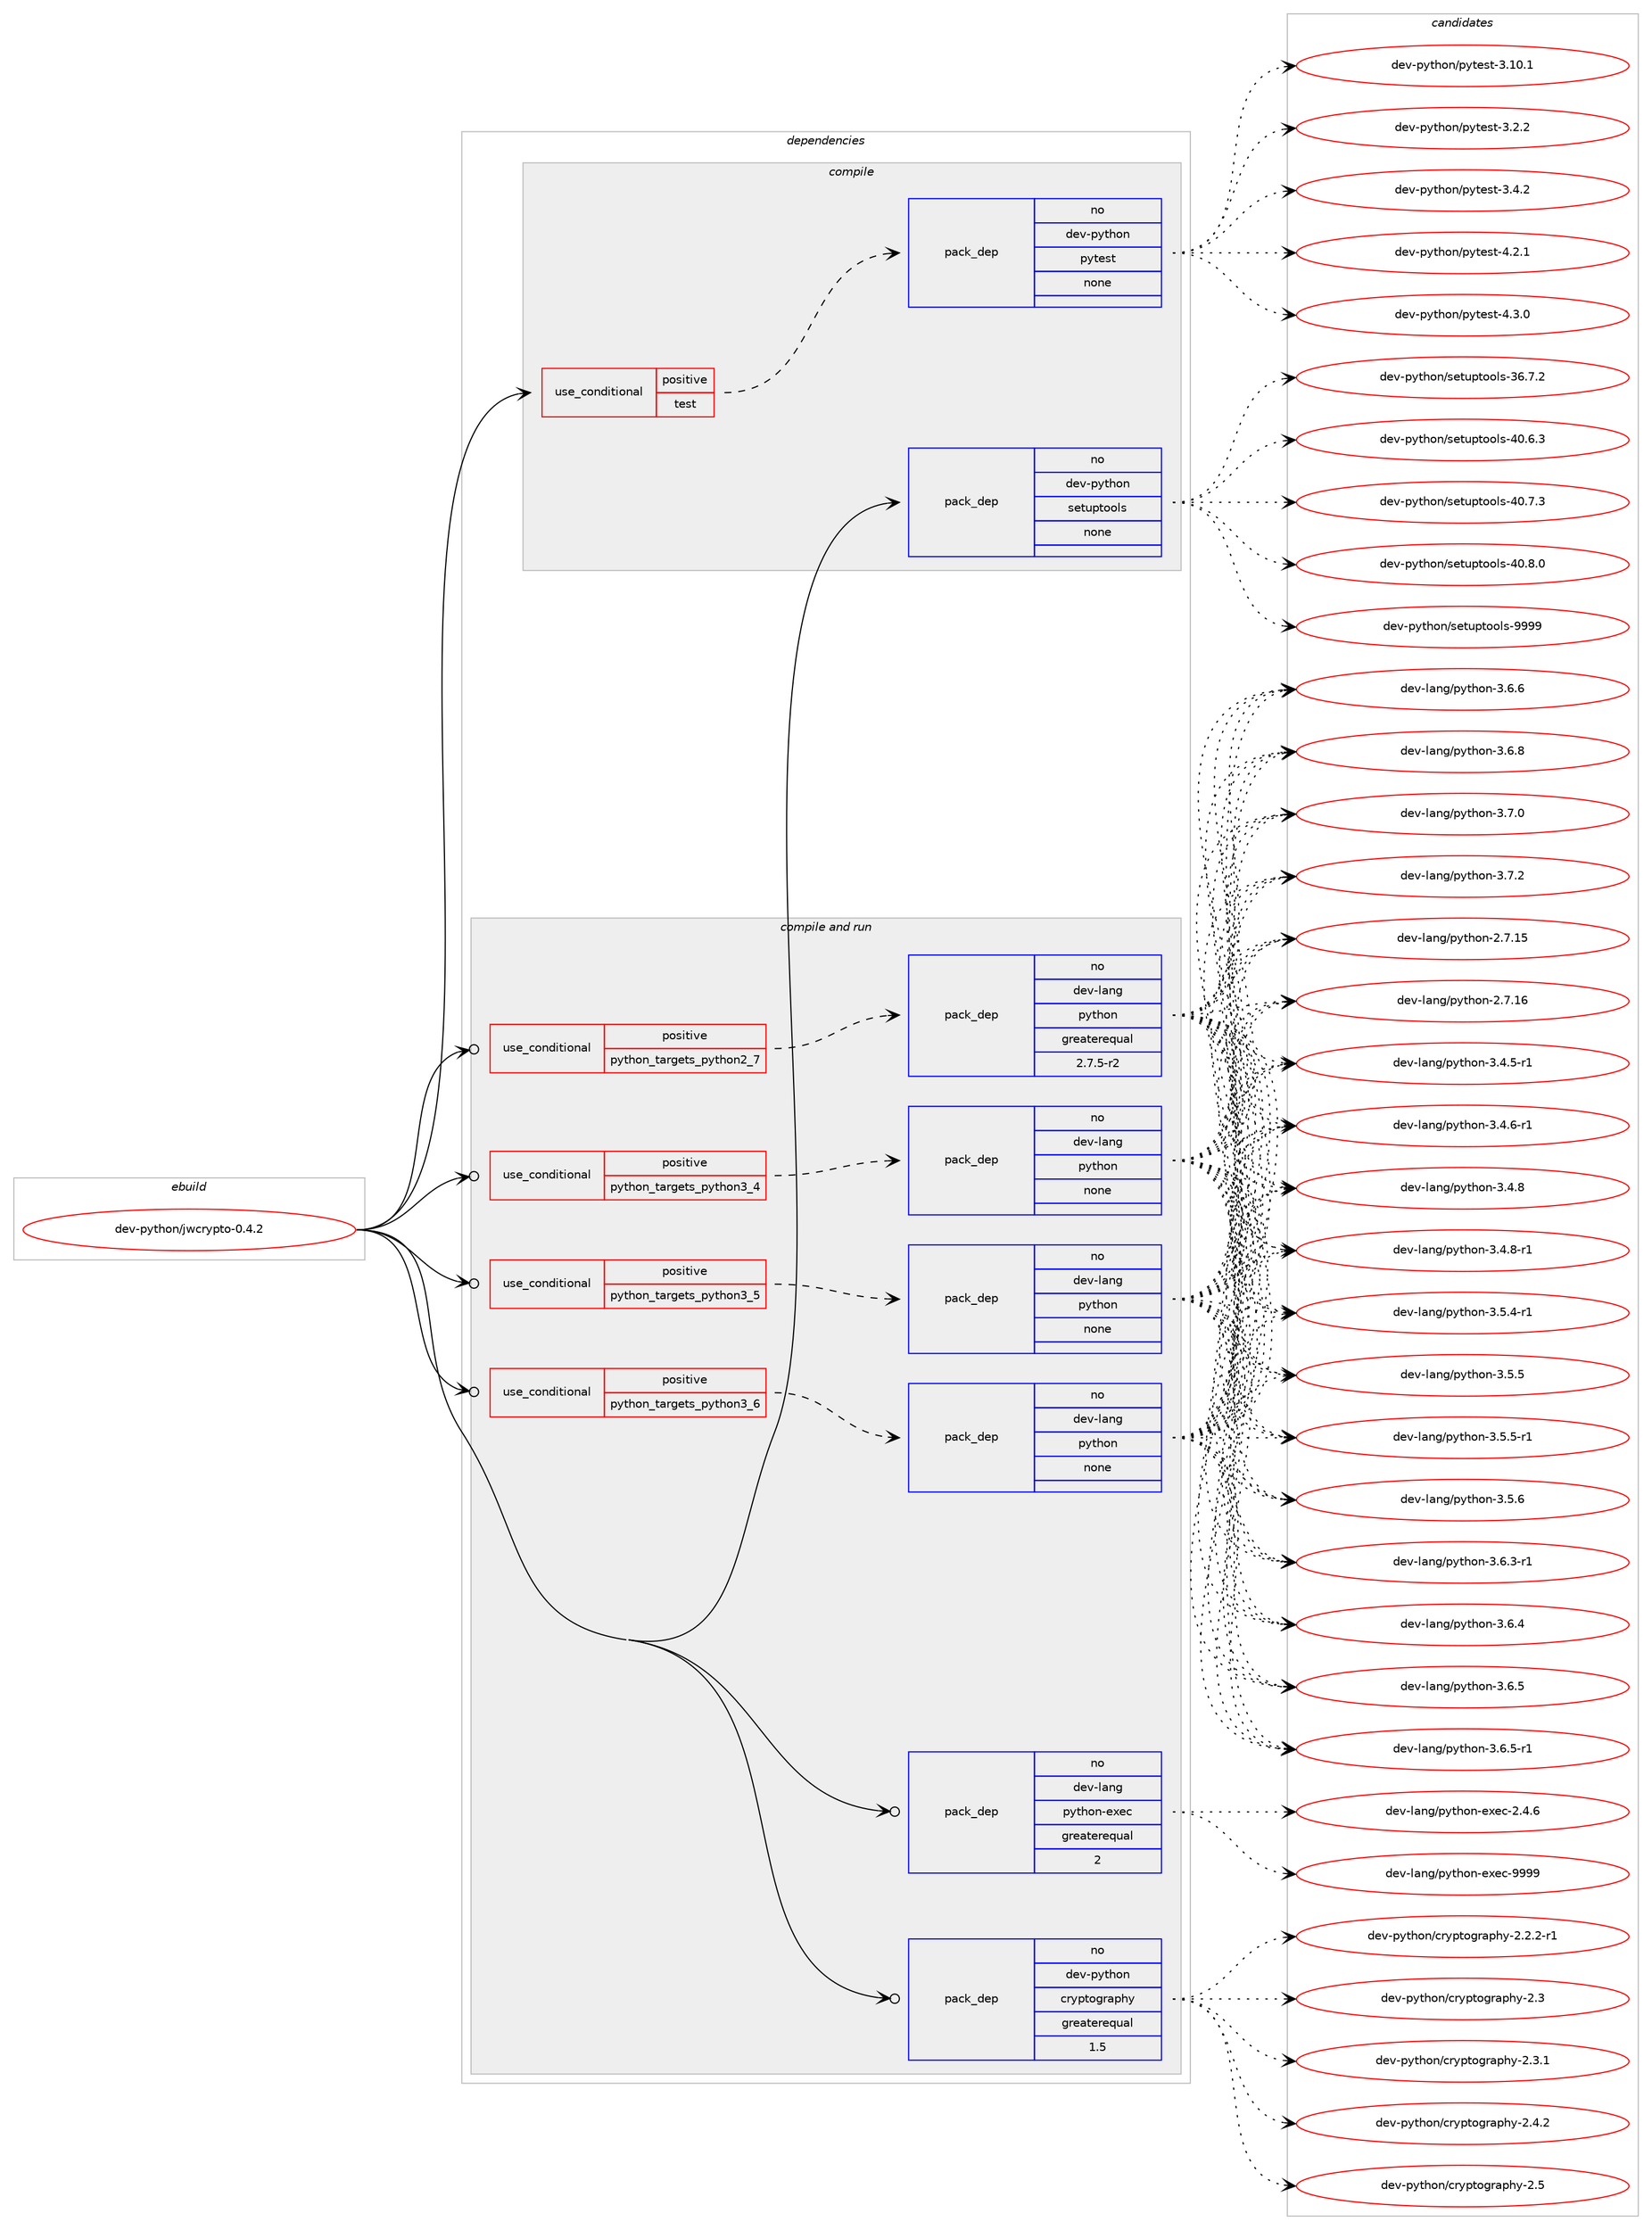digraph prolog {

# *************
# Graph options
# *************

newrank=true;
concentrate=true;
compound=true;
graph [rankdir=LR,fontname=Helvetica,fontsize=10,ranksep=1.5];#, ranksep=2.5, nodesep=0.2];
edge  [arrowhead=vee];
node  [fontname=Helvetica,fontsize=10];

# **********
# The ebuild
# **********

subgraph cluster_leftcol {
color=gray;
rank=same;
label=<<i>ebuild</i>>;
id [label="dev-python/jwcrypto-0.4.2", color=red, width=4, href="../dev-python/jwcrypto-0.4.2.svg"];
}

# ****************
# The dependencies
# ****************

subgraph cluster_midcol {
color=gray;
label=<<i>dependencies</i>>;
subgraph cluster_compile {
fillcolor="#eeeeee";
style=filled;
label=<<i>compile</i>>;
subgraph cond376582 {
dependency1416157 [label=<<TABLE BORDER="0" CELLBORDER="1" CELLSPACING="0" CELLPADDING="4"><TR><TD ROWSPAN="3" CELLPADDING="10">use_conditional</TD></TR><TR><TD>positive</TD></TR><TR><TD>test</TD></TR></TABLE>>, shape=none, color=red];
subgraph pack1016303 {
dependency1416158 [label=<<TABLE BORDER="0" CELLBORDER="1" CELLSPACING="0" CELLPADDING="4" WIDTH="220"><TR><TD ROWSPAN="6" CELLPADDING="30">pack_dep</TD></TR><TR><TD WIDTH="110">no</TD></TR><TR><TD>dev-python</TD></TR><TR><TD>pytest</TD></TR><TR><TD>none</TD></TR><TR><TD></TD></TR></TABLE>>, shape=none, color=blue];
}
dependency1416157:e -> dependency1416158:w [weight=20,style="dashed",arrowhead="vee"];
}
id:e -> dependency1416157:w [weight=20,style="solid",arrowhead="vee"];
subgraph pack1016304 {
dependency1416159 [label=<<TABLE BORDER="0" CELLBORDER="1" CELLSPACING="0" CELLPADDING="4" WIDTH="220"><TR><TD ROWSPAN="6" CELLPADDING="30">pack_dep</TD></TR><TR><TD WIDTH="110">no</TD></TR><TR><TD>dev-python</TD></TR><TR><TD>setuptools</TD></TR><TR><TD>none</TD></TR><TR><TD></TD></TR></TABLE>>, shape=none, color=blue];
}
id:e -> dependency1416159:w [weight=20,style="solid",arrowhead="vee"];
}
subgraph cluster_compileandrun {
fillcolor="#eeeeee";
style=filled;
label=<<i>compile and run</i>>;
subgraph cond376583 {
dependency1416160 [label=<<TABLE BORDER="0" CELLBORDER="1" CELLSPACING="0" CELLPADDING="4"><TR><TD ROWSPAN="3" CELLPADDING="10">use_conditional</TD></TR><TR><TD>positive</TD></TR><TR><TD>python_targets_python2_7</TD></TR></TABLE>>, shape=none, color=red];
subgraph pack1016305 {
dependency1416161 [label=<<TABLE BORDER="0" CELLBORDER="1" CELLSPACING="0" CELLPADDING="4" WIDTH="220"><TR><TD ROWSPAN="6" CELLPADDING="30">pack_dep</TD></TR><TR><TD WIDTH="110">no</TD></TR><TR><TD>dev-lang</TD></TR><TR><TD>python</TD></TR><TR><TD>greaterequal</TD></TR><TR><TD>2.7.5-r2</TD></TR></TABLE>>, shape=none, color=blue];
}
dependency1416160:e -> dependency1416161:w [weight=20,style="dashed",arrowhead="vee"];
}
id:e -> dependency1416160:w [weight=20,style="solid",arrowhead="odotvee"];
subgraph cond376584 {
dependency1416162 [label=<<TABLE BORDER="0" CELLBORDER="1" CELLSPACING="0" CELLPADDING="4"><TR><TD ROWSPAN="3" CELLPADDING="10">use_conditional</TD></TR><TR><TD>positive</TD></TR><TR><TD>python_targets_python3_4</TD></TR></TABLE>>, shape=none, color=red];
subgraph pack1016306 {
dependency1416163 [label=<<TABLE BORDER="0" CELLBORDER="1" CELLSPACING="0" CELLPADDING="4" WIDTH="220"><TR><TD ROWSPAN="6" CELLPADDING="30">pack_dep</TD></TR><TR><TD WIDTH="110">no</TD></TR><TR><TD>dev-lang</TD></TR><TR><TD>python</TD></TR><TR><TD>none</TD></TR><TR><TD></TD></TR></TABLE>>, shape=none, color=blue];
}
dependency1416162:e -> dependency1416163:w [weight=20,style="dashed",arrowhead="vee"];
}
id:e -> dependency1416162:w [weight=20,style="solid",arrowhead="odotvee"];
subgraph cond376585 {
dependency1416164 [label=<<TABLE BORDER="0" CELLBORDER="1" CELLSPACING="0" CELLPADDING="4"><TR><TD ROWSPAN="3" CELLPADDING="10">use_conditional</TD></TR><TR><TD>positive</TD></TR><TR><TD>python_targets_python3_5</TD></TR></TABLE>>, shape=none, color=red];
subgraph pack1016307 {
dependency1416165 [label=<<TABLE BORDER="0" CELLBORDER="1" CELLSPACING="0" CELLPADDING="4" WIDTH="220"><TR><TD ROWSPAN="6" CELLPADDING="30">pack_dep</TD></TR><TR><TD WIDTH="110">no</TD></TR><TR><TD>dev-lang</TD></TR><TR><TD>python</TD></TR><TR><TD>none</TD></TR><TR><TD></TD></TR></TABLE>>, shape=none, color=blue];
}
dependency1416164:e -> dependency1416165:w [weight=20,style="dashed",arrowhead="vee"];
}
id:e -> dependency1416164:w [weight=20,style="solid",arrowhead="odotvee"];
subgraph cond376586 {
dependency1416166 [label=<<TABLE BORDER="0" CELLBORDER="1" CELLSPACING="0" CELLPADDING="4"><TR><TD ROWSPAN="3" CELLPADDING="10">use_conditional</TD></TR><TR><TD>positive</TD></TR><TR><TD>python_targets_python3_6</TD></TR></TABLE>>, shape=none, color=red];
subgraph pack1016308 {
dependency1416167 [label=<<TABLE BORDER="0" CELLBORDER="1" CELLSPACING="0" CELLPADDING="4" WIDTH="220"><TR><TD ROWSPAN="6" CELLPADDING="30">pack_dep</TD></TR><TR><TD WIDTH="110">no</TD></TR><TR><TD>dev-lang</TD></TR><TR><TD>python</TD></TR><TR><TD>none</TD></TR><TR><TD></TD></TR></TABLE>>, shape=none, color=blue];
}
dependency1416166:e -> dependency1416167:w [weight=20,style="dashed",arrowhead="vee"];
}
id:e -> dependency1416166:w [weight=20,style="solid",arrowhead="odotvee"];
subgraph pack1016309 {
dependency1416168 [label=<<TABLE BORDER="0" CELLBORDER="1" CELLSPACING="0" CELLPADDING="4" WIDTH="220"><TR><TD ROWSPAN="6" CELLPADDING="30">pack_dep</TD></TR><TR><TD WIDTH="110">no</TD></TR><TR><TD>dev-lang</TD></TR><TR><TD>python-exec</TD></TR><TR><TD>greaterequal</TD></TR><TR><TD>2</TD></TR></TABLE>>, shape=none, color=blue];
}
id:e -> dependency1416168:w [weight=20,style="solid",arrowhead="odotvee"];
subgraph pack1016310 {
dependency1416169 [label=<<TABLE BORDER="0" CELLBORDER="1" CELLSPACING="0" CELLPADDING="4" WIDTH="220"><TR><TD ROWSPAN="6" CELLPADDING="30">pack_dep</TD></TR><TR><TD WIDTH="110">no</TD></TR><TR><TD>dev-python</TD></TR><TR><TD>cryptography</TD></TR><TR><TD>greaterequal</TD></TR><TR><TD>1.5</TD></TR></TABLE>>, shape=none, color=blue];
}
id:e -> dependency1416169:w [weight=20,style="solid",arrowhead="odotvee"];
}
subgraph cluster_run {
fillcolor="#eeeeee";
style=filled;
label=<<i>run</i>>;
}
}

# **************
# The candidates
# **************

subgraph cluster_choices {
rank=same;
color=gray;
label=<<i>candidates</i>>;

subgraph choice1016303 {
color=black;
nodesep=1;
choice100101118451121211161041111104711212111610111511645514649484649 [label="dev-python/pytest-3.10.1", color=red, width=4,href="../dev-python/pytest-3.10.1.svg"];
choice1001011184511212111610411111047112121116101115116455146504650 [label="dev-python/pytest-3.2.2", color=red, width=4,href="../dev-python/pytest-3.2.2.svg"];
choice1001011184511212111610411111047112121116101115116455146524650 [label="dev-python/pytest-3.4.2", color=red, width=4,href="../dev-python/pytest-3.4.2.svg"];
choice1001011184511212111610411111047112121116101115116455246504649 [label="dev-python/pytest-4.2.1", color=red, width=4,href="../dev-python/pytest-4.2.1.svg"];
choice1001011184511212111610411111047112121116101115116455246514648 [label="dev-python/pytest-4.3.0", color=red, width=4,href="../dev-python/pytest-4.3.0.svg"];
dependency1416158:e -> choice100101118451121211161041111104711212111610111511645514649484649:w [style=dotted,weight="100"];
dependency1416158:e -> choice1001011184511212111610411111047112121116101115116455146504650:w [style=dotted,weight="100"];
dependency1416158:e -> choice1001011184511212111610411111047112121116101115116455146524650:w [style=dotted,weight="100"];
dependency1416158:e -> choice1001011184511212111610411111047112121116101115116455246504649:w [style=dotted,weight="100"];
dependency1416158:e -> choice1001011184511212111610411111047112121116101115116455246514648:w [style=dotted,weight="100"];
}
subgraph choice1016304 {
color=black;
nodesep=1;
choice100101118451121211161041111104711510111611711211611111110811545515446554650 [label="dev-python/setuptools-36.7.2", color=red, width=4,href="../dev-python/setuptools-36.7.2.svg"];
choice100101118451121211161041111104711510111611711211611111110811545524846544651 [label="dev-python/setuptools-40.6.3", color=red, width=4,href="../dev-python/setuptools-40.6.3.svg"];
choice100101118451121211161041111104711510111611711211611111110811545524846554651 [label="dev-python/setuptools-40.7.3", color=red, width=4,href="../dev-python/setuptools-40.7.3.svg"];
choice100101118451121211161041111104711510111611711211611111110811545524846564648 [label="dev-python/setuptools-40.8.0", color=red, width=4,href="../dev-python/setuptools-40.8.0.svg"];
choice10010111845112121116104111110471151011161171121161111111081154557575757 [label="dev-python/setuptools-9999", color=red, width=4,href="../dev-python/setuptools-9999.svg"];
dependency1416159:e -> choice100101118451121211161041111104711510111611711211611111110811545515446554650:w [style=dotted,weight="100"];
dependency1416159:e -> choice100101118451121211161041111104711510111611711211611111110811545524846544651:w [style=dotted,weight="100"];
dependency1416159:e -> choice100101118451121211161041111104711510111611711211611111110811545524846554651:w [style=dotted,weight="100"];
dependency1416159:e -> choice100101118451121211161041111104711510111611711211611111110811545524846564648:w [style=dotted,weight="100"];
dependency1416159:e -> choice10010111845112121116104111110471151011161171121161111111081154557575757:w [style=dotted,weight="100"];
}
subgraph choice1016305 {
color=black;
nodesep=1;
choice10010111845108971101034711212111610411111045504655464953 [label="dev-lang/python-2.7.15", color=red, width=4,href="../dev-lang/python-2.7.15.svg"];
choice10010111845108971101034711212111610411111045504655464954 [label="dev-lang/python-2.7.16", color=red, width=4,href="../dev-lang/python-2.7.16.svg"];
choice1001011184510897110103471121211161041111104551465246534511449 [label="dev-lang/python-3.4.5-r1", color=red, width=4,href="../dev-lang/python-3.4.5-r1.svg"];
choice1001011184510897110103471121211161041111104551465246544511449 [label="dev-lang/python-3.4.6-r1", color=red, width=4,href="../dev-lang/python-3.4.6-r1.svg"];
choice100101118451089711010347112121116104111110455146524656 [label="dev-lang/python-3.4.8", color=red, width=4,href="../dev-lang/python-3.4.8.svg"];
choice1001011184510897110103471121211161041111104551465246564511449 [label="dev-lang/python-3.4.8-r1", color=red, width=4,href="../dev-lang/python-3.4.8-r1.svg"];
choice1001011184510897110103471121211161041111104551465346524511449 [label="dev-lang/python-3.5.4-r1", color=red, width=4,href="../dev-lang/python-3.5.4-r1.svg"];
choice100101118451089711010347112121116104111110455146534653 [label="dev-lang/python-3.5.5", color=red, width=4,href="../dev-lang/python-3.5.5.svg"];
choice1001011184510897110103471121211161041111104551465346534511449 [label="dev-lang/python-3.5.5-r1", color=red, width=4,href="../dev-lang/python-3.5.5-r1.svg"];
choice100101118451089711010347112121116104111110455146534654 [label="dev-lang/python-3.5.6", color=red, width=4,href="../dev-lang/python-3.5.6.svg"];
choice1001011184510897110103471121211161041111104551465446514511449 [label="dev-lang/python-3.6.3-r1", color=red, width=4,href="../dev-lang/python-3.6.3-r1.svg"];
choice100101118451089711010347112121116104111110455146544652 [label="dev-lang/python-3.6.4", color=red, width=4,href="../dev-lang/python-3.6.4.svg"];
choice100101118451089711010347112121116104111110455146544653 [label="dev-lang/python-3.6.5", color=red, width=4,href="../dev-lang/python-3.6.5.svg"];
choice1001011184510897110103471121211161041111104551465446534511449 [label="dev-lang/python-3.6.5-r1", color=red, width=4,href="../dev-lang/python-3.6.5-r1.svg"];
choice100101118451089711010347112121116104111110455146544654 [label="dev-lang/python-3.6.6", color=red, width=4,href="../dev-lang/python-3.6.6.svg"];
choice100101118451089711010347112121116104111110455146544656 [label="dev-lang/python-3.6.8", color=red, width=4,href="../dev-lang/python-3.6.8.svg"];
choice100101118451089711010347112121116104111110455146554648 [label="dev-lang/python-3.7.0", color=red, width=4,href="../dev-lang/python-3.7.0.svg"];
choice100101118451089711010347112121116104111110455146554650 [label="dev-lang/python-3.7.2", color=red, width=4,href="../dev-lang/python-3.7.2.svg"];
dependency1416161:e -> choice10010111845108971101034711212111610411111045504655464953:w [style=dotted,weight="100"];
dependency1416161:e -> choice10010111845108971101034711212111610411111045504655464954:w [style=dotted,weight="100"];
dependency1416161:e -> choice1001011184510897110103471121211161041111104551465246534511449:w [style=dotted,weight="100"];
dependency1416161:e -> choice1001011184510897110103471121211161041111104551465246544511449:w [style=dotted,weight="100"];
dependency1416161:e -> choice100101118451089711010347112121116104111110455146524656:w [style=dotted,weight="100"];
dependency1416161:e -> choice1001011184510897110103471121211161041111104551465246564511449:w [style=dotted,weight="100"];
dependency1416161:e -> choice1001011184510897110103471121211161041111104551465346524511449:w [style=dotted,weight="100"];
dependency1416161:e -> choice100101118451089711010347112121116104111110455146534653:w [style=dotted,weight="100"];
dependency1416161:e -> choice1001011184510897110103471121211161041111104551465346534511449:w [style=dotted,weight="100"];
dependency1416161:e -> choice100101118451089711010347112121116104111110455146534654:w [style=dotted,weight="100"];
dependency1416161:e -> choice1001011184510897110103471121211161041111104551465446514511449:w [style=dotted,weight="100"];
dependency1416161:e -> choice100101118451089711010347112121116104111110455146544652:w [style=dotted,weight="100"];
dependency1416161:e -> choice100101118451089711010347112121116104111110455146544653:w [style=dotted,weight="100"];
dependency1416161:e -> choice1001011184510897110103471121211161041111104551465446534511449:w [style=dotted,weight="100"];
dependency1416161:e -> choice100101118451089711010347112121116104111110455146544654:w [style=dotted,weight="100"];
dependency1416161:e -> choice100101118451089711010347112121116104111110455146544656:w [style=dotted,weight="100"];
dependency1416161:e -> choice100101118451089711010347112121116104111110455146554648:w [style=dotted,weight="100"];
dependency1416161:e -> choice100101118451089711010347112121116104111110455146554650:w [style=dotted,weight="100"];
}
subgraph choice1016306 {
color=black;
nodesep=1;
choice10010111845108971101034711212111610411111045504655464953 [label="dev-lang/python-2.7.15", color=red, width=4,href="../dev-lang/python-2.7.15.svg"];
choice10010111845108971101034711212111610411111045504655464954 [label="dev-lang/python-2.7.16", color=red, width=4,href="../dev-lang/python-2.7.16.svg"];
choice1001011184510897110103471121211161041111104551465246534511449 [label="dev-lang/python-3.4.5-r1", color=red, width=4,href="../dev-lang/python-3.4.5-r1.svg"];
choice1001011184510897110103471121211161041111104551465246544511449 [label="dev-lang/python-3.4.6-r1", color=red, width=4,href="../dev-lang/python-3.4.6-r1.svg"];
choice100101118451089711010347112121116104111110455146524656 [label="dev-lang/python-3.4.8", color=red, width=4,href="../dev-lang/python-3.4.8.svg"];
choice1001011184510897110103471121211161041111104551465246564511449 [label="dev-lang/python-3.4.8-r1", color=red, width=4,href="../dev-lang/python-3.4.8-r1.svg"];
choice1001011184510897110103471121211161041111104551465346524511449 [label="dev-lang/python-3.5.4-r1", color=red, width=4,href="../dev-lang/python-3.5.4-r1.svg"];
choice100101118451089711010347112121116104111110455146534653 [label="dev-lang/python-3.5.5", color=red, width=4,href="../dev-lang/python-3.5.5.svg"];
choice1001011184510897110103471121211161041111104551465346534511449 [label="dev-lang/python-3.5.5-r1", color=red, width=4,href="../dev-lang/python-3.5.5-r1.svg"];
choice100101118451089711010347112121116104111110455146534654 [label="dev-lang/python-3.5.6", color=red, width=4,href="../dev-lang/python-3.5.6.svg"];
choice1001011184510897110103471121211161041111104551465446514511449 [label="dev-lang/python-3.6.3-r1", color=red, width=4,href="../dev-lang/python-3.6.3-r1.svg"];
choice100101118451089711010347112121116104111110455146544652 [label="dev-lang/python-3.6.4", color=red, width=4,href="../dev-lang/python-3.6.4.svg"];
choice100101118451089711010347112121116104111110455146544653 [label="dev-lang/python-3.6.5", color=red, width=4,href="../dev-lang/python-3.6.5.svg"];
choice1001011184510897110103471121211161041111104551465446534511449 [label="dev-lang/python-3.6.5-r1", color=red, width=4,href="../dev-lang/python-3.6.5-r1.svg"];
choice100101118451089711010347112121116104111110455146544654 [label="dev-lang/python-3.6.6", color=red, width=4,href="../dev-lang/python-3.6.6.svg"];
choice100101118451089711010347112121116104111110455146544656 [label="dev-lang/python-3.6.8", color=red, width=4,href="../dev-lang/python-3.6.8.svg"];
choice100101118451089711010347112121116104111110455146554648 [label="dev-lang/python-3.7.0", color=red, width=4,href="../dev-lang/python-3.7.0.svg"];
choice100101118451089711010347112121116104111110455146554650 [label="dev-lang/python-3.7.2", color=red, width=4,href="../dev-lang/python-3.7.2.svg"];
dependency1416163:e -> choice10010111845108971101034711212111610411111045504655464953:w [style=dotted,weight="100"];
dependency1416163:e -> choice10010111845108971101034711212111610411111045504655464954:w [style=dotted,weight="100"];
dependency1416163:e -> choice1001011184510897110103471121211161041111104551465246534511449:w [style=dotted,weight="100"];
dependency1416163:e -> choice1001011184510897110103471121211161041111104551465246544511449:w [style=dotted,weight="100"];
dependency1416163:e -> choice100101118451089711010347112121116104111110455146524656:w [style=dotted,weight="100"];
dependency1416163:e -> choice1001011184510897110103471121211161041111104551465246564511449:w [style=dotted,weight="100"];
dependency1416163:e -> choice1001011184510897110103471121211161041111104551465346524511449:w [style=dotted,weight="100"];
dependency1416163:e -> choice100101118451089711010347112121116104111110455146534653:w [style=dotted,weight="100"];
dependency1416163:e -> choice1001011184510897110103471121211161041111104551465346534511449:w [style=dotted,weight="100"];
dependency1416163:e -> choice100101118451089711010347112121116104111110455146534654:w [style=dotted,weight="100"];
dependency1416163:e -> choice1001011184510897110103471121211161041111104551465446514511449:w [style=dotted,weight="100"];
dependency1416163:e -> choice100101118451089711010347112121116104111110455146544652:w [style=dotted,weight="100"];
dependency1416163:e -> choice100101118451089711010347112121116104111110455146544653:w [style=dotted,weight="100"];
dependency1416163:e -> choice1001011184510897110103471121211161041111104551465446534511449:w [style=dotted,weight="100"];
dependency1416163:e -> choice100101118451089711010347112121116104111110455146544654:w [style=dotted,weight="100"];
dependency1416163:e -> choice100101118451089711010347112121116104111110455146544656:w [style=dotted,weight="100"];
dependency1416163:e -> choice100101118451089711010347112121116104111110455146554648:w [style=dotted,weight="100"];
dependency1416163:e -> choice100101118451089711010347112121116104111110455146554650:w [style=dotted,weight="100"];
}
subgraph choice1016307 {
color=black;
nodesep=1;
choice10010111845108971101034711212111610411111045504655464953 [label="dev-lang/python-2.7.15", color=red, width=4,href="../dev-lang/python-2.7.15.svg"];
choice10010111845108971101034711212111610411111045504655464954 [label="dev-lang/python-2.7.16", color=red, width=4,href="../dev-lang/python-2.7.16.svg"];
choice1001011184510897110103471121211161041111104551465246534511449 [label="dev-lang/python-3.4.5-r1", color=red, width=4,href="../dev-lang/python-3.4.5-r1.svg"];
choice1001011184510897110103471121211161041111104551465246544511449 [label="dev-lang/python-3.4.6-r1", color=red, width=4,href="../dev-lang/python-3.4.6-r1.svg"];
choice100101118451089711010347112121116104111110455146524656 [label="dev-lang/python-3.4.8", color=red, width=4,href="../dev-lang/python-3.4.8.svg"];
choice1001011184510897110103471121211161041111104551465246564511449 [label="dev-lang/python-3.4.8-r1", color=red, width=4,href="../dev-lang/python-3.4.8-r1.svg"];
choice1001011184510897110103471121211161041111104551465346524511449 [label="dev-lang/python-3.5.4-r1", color=red, width=4,href="../dev-lang/python-3.5.4-r1.svg"];
choice100101118451089711010347112121116104111110455146534653 [label="dev-lang/python-3.5.5", color=red, width=4,href="../dev-lang/python-3.5.5.svg"];
choice1001011184510897110103471121211161041111104551465346534511449 [label="dev-lang/python-3.5.5-r1", color=red, width=4,href="../dev-lang/python-3.5.5-r1.svg"];
choice100101118451089711010347112121116104111110455146534654 [label="dev-lang/python-3.5.6", color=red, width=4,href="../dev-lang/python-3.5.6.svg"];
choice1001011184510897110103471121211161041111104551465446514511449 [label="dev-lang/python-3.6.3-r1", color=red, width=4,href="../dev-lang/python-3.6.3-r1.svg"];
choice100101118451089711010347112121116104111110455146544652 [label="dev-lang/python-3.6.4", color=red, width=4,href="../dev-lang/python-3.6.4.svg"];
choice100101118451089711010347112121116104111110455146544653 [label="dev-lang/python-3.6.5", color=red, width=4,href="../dev-lang/python-3.6.5.svg"];
choice1001011184510897110103471121211161041111104551465446534511449 [label="dev-lang/python-3.6.5-r1", color=red, width=4,href="../dev-lang/python-3.6.5-r1.svg"];
choice100101118451089711010347112121116104111110455146544654 [label="dev-lang/python-3.6.6", color=red, width=4,href="../dev-lang/python-3.6.6.svg"];
choice100101118451089711010347112121116104111110455146544656 [label="dev-lang/python-3.6.8", color=red, width=4,href="../dev-lang/python-3.6.8.svg"];
choice100101118451089711010347112121116104111110455146554648 [label="dev-lang/python-3.7.0", color=red, width=4,href="../dev-lang/python-3.7.0.svg"];
choice100101118451089711010347112121116104111110455146554650 [label="dev-lang/python-3.7.2", color=red, width=4,href="../dev-lang/python-3.7.2.svg"];
dependency1416165:e -> choice10010111845108971101034711212111610411111045504655464953:w [style=dotted,weight="100"];
dependency1416165:e -> choice10010111845108971101034711212111610411111045504655464954:w [style=dotted,weight="100"];
dependency1416165:e -> choice1001011184510897110103471121211161041111104551465246534511449:w [style=dotted,weight="100"];
dependency1416165:e -> choice1001011184510897110103471121211161041111104551465246544511449:w [style=dotted,weight="100"];
dependency1416165:e -> choice100101118451089711010347112121116104111110455146524656:w [style=dotted,weight="100"];
dependency1416165:e -> choice1001011184510897110103471121211161041111104551465246564511449:w [style=dotted,weight="100"];
dependency1416165:e -> choice1001011184510897110103471121211161041111104551465346524511449:w [style=dotted,weight="100"];
dependency1416165:e -> choice100101118451089711010347112121116104111110455146534653:w [style=dotted,weight="100"];
dependency1416165:e -> choice1001011184510897110103471121211161041111104551465346534511449:w [style=dotted,weight="100"];
dependency1416165:e -> choice100101118451089711010347112121116104111110455146534654:w [style=dotted,weight="100"];
dependency1416165:e -> choice1001011184510897110103471121211161041111104551465446514511449:w [style=dotted,weight="100"];
dependency1416165:e -> choice100101118451089711010347112121116104111110455146544652:w [style=dotted,weight="100"];
dependency1416165:e -> choice100101118451089711010347112121116104111110455146544653:w [style=dotted,weight="100"];
dependency1416165:e -> choice1001011184510897110103471121211161041111104551465446534511449:w [style=dotted,weight="100"];
dependency1416165:e -> choice100101118451089711010347112121116104111110455146544654:w [style=dotted,weight="100"];
dependency1416165:e -> choice100101118451089711010347112121116104111110455146544656:w [style=dotted,weight="100"];
dependency1416165:e -> choice100101118451089711010347112121116104111110455146554648:w [style=dotted,weight="100"];
dependency1416165:e -> choice100101118451089711010347112121116104111110455146554650:w [style=dotted,weight="100"];
}
subgraph choice1016308 {
color=black;
nodesep=1;
choice10010111845108971101034711212111610411111045504655464953 [label="dev-lang/python-2.7.15", color=red, width=4,href="../dev-lang/python-2.7.15.svg"];
choice10010111845108971101034711212111610411111045504655464954 [label="dev-lang/python-2.7.16", color=red, width=4,href="../dev-lang/python-2.7.16.svg"];
choice1001011184510897110103471121211161041111104551465246534511449 [label="dev-lang/python-3.4.5-r1", color=red, width=4,href="../dev-lang/python-3.4.5-r1.svg"];
choice1001011184510897110103471121211161041111104551465246544511449 [label="dev-lang/python-3.4.6-r1", color=red, width=4,href="../dev-lang/python-3.4.6-r1.svg"];
choice100101118451089711010347112121116104111110455146524656 [label="dev-lang/python-3.4.8", color=red, width=4,href="../dev-lang/python-3.4.8.svg"];
choice1001011184510897110103471121211161041111104551465246564511449 [label="dev-lang/python-3.4.8-r1", color=red, width=4,href="../dev-lang/python-3.4.8-r1.svg"];
choice1001011184510897110103471121211161041111104551465346524511449 [label="dev-lang/python-3.5.4-r1", color=red, width=4,href="../dev-lang/python-3.5.4-r1.svg"];
choice100101118451089711010347112121116104111110455146534653 [label="dev-lang/python-3.5.5", color=red, width=4,href="../dev-lang/python-3.5.5.svg"];
choice1001011184510897110103471121211161041111104551465346534511449 [label="dev-lang/python-3.5.5-r1", color=red, width=4,href="../dev-lang/python-3.5.5-r1.svg"];
choice100101118451089711010347112121116104111110455146534654 [label="dev-lang/python-3.5.6", color=red, width=4,href="../dev-lang/python-3.5.6.svg"];
choice1001011184510897110103471121211161041111104551465446514511449 [label="dev-lang/python-3.6.3-r1", color=red, width=4,href="../dev-lang/python-3.6.3-r1.svg"];
choice100101118451089711010347112121116104111110455146544652 [label="dev-lang/python-3.6.4", color=red, width=4,href="../dev-lang/python-3.6.4.svg"];
choice100101118451089711010347112121116104111110455146544653 [label="dev-lang/python-3.6.5", color=red, width=4,href="../dev-lang/python-3.6.5.svg"];
choice1001011184510897110103471121211161041111104551465446534511449 [label="dev-lang/python-3.6.5-r1", color=red, width=4,href="../dev-lang/python-3.6.5-r1.svg"];
choice100101118451089711010347112121116104111110455146544654 [label="dev-lang/python-3.6.6", color=red, width=4,href="../dev-lang/python-3.6.6.svg"];
choice100101118451089711010347112121116104111110455146544656 [label="dev-lang/python-3.6.8", color=red, width=4,href="../dev-lang/python-3.6.8.svg"];
choice100101118451089711010347112121116104111110455146554648 [label="dev-lang/python-3.7.0", color=red, width=4,href="../dev-lang/python-3.7.0.svg"];
choice100101118451089711010347112121116104111110455146554650 [label="dev-lang/python-3.7.2", color=red, width=4,href="../dev-lang/python-3.7.2.svg"];
dependency1416167:e -> choice10010111845108971101034711212111610411111045504655464953:w [style=dotted,weight="100"];
dependency1416167:e -> choice10010111845108971101034711212111610411111045504655464954:w [style=dotted,weight="100"];
dependency1416167:e -> choice1001011184510897110103471121211161041111104551465246534511449:w [style=dotted,weight="100"];
dependency1416167:e -> choice1001011184510897110103471121211161041111104551465246544511449:w [style=dotted,weight="100"];
dependency1416167:e -> choice100101118451089711010347112121116104111110455146524656:w [style=dotted,weight="100"];
dependency1416167:e -> choice1001011184510897110103471121211161041111104551465246564511449:w [style=dotted,weight="100"];
dependency1416167:e -> choice1001011184510897110103471121211161041111104551465346524511449:w [style=dotted,weight="100"];
dependency1416167:e -> choice100101118451089711010347112121116104111110455146534653:w [style=dotted,weight="100"];
dependency1416167:e -> choice1001011184510897110103471121211161041111104551465346534511449:w [style=dotted,weight="100"];
dependency1416167:e -> choice100101118451089711010347112121116104111110455146534654:w [style=dotted,weight="100"];
dependency1416167:e -> choice1001011184510897110103471121211161041111104551465446514511449:w [style=dotted,weight="100"];
dependency1416167:e -> choice100101118451089711010347112121116104111110455146544652:w [style=dotted,weight="100"];
dependency1416167:e -> choice100101118451089711010347112121116104111110455146544653:w [style=dotted,weight="100"];
dependency1416167:e -> choice1001011184510897110103471121211161041111104551465446534511449:w [style=dotted,weight="100"];
dependency1416167:e -> choice100101118451089711010347112121116104111110455146544654:w [style=dotted,weight="100"];
dependency1416167:e -> choice100101118451089711010347112121116104111110455146544656:w [style=dotted,weight="100"];
dependency1416167:e -> choice100101118451089711010347112121116104111110455146554648:w [style=dotted,weight="100"];
dependency1416167:e -> choice100101118451089711010347112121116104111110455146554650:w [style=dotted,weight="100"];
}
subgraph choice1016309 {
color=black;
nodesep=1;
choice1001011184510897110103471121211161041111104510112010199455046524654 [label="dev-lang/python-exec-2.4.6", color=red, width=4,href="../dev-lang/python-exec-2.4.6.svg"];
choice10010111845108971101034711212111610411111045101120101994557575757 [label="dev-lang/python-exec-9999", color=red, width=4,href="../dev-lang/python-exec-9999.svg"];
dependency1416168:e -> choice1001011184510897110103471121211161041111104510112010199455046524654:w [style=dotted,weight="100"];
dependency1416168:e -> choice10010111845108971101034711212111610411111045101120101994557575757:w [style=dotted,weight="100"];
}
subgraph choice1016310 {
color=black;
nodesep=1;
choice100101118451121211161041111104799114121112116111103114971121041214550465046504511449 [label="dev-python/cryptography-2.2.2-r1", color=red, width=4,href="../dev-python/cryptography-2.2.2-r1.svg"];
choice1001011184511212111610411111047991141211121161111031149711210412145504651 [label="dev-python/cryptography-2.3", color=red, width=4,href="../dev-python/cryptography-2.3.svg"];
choice10010111845112121116104111110479911412111211611110311497112104121455046514649 [label="dev-python/cryptography-2.3.1", color=red, width=4,href="../dev-python/cryptography-2.3.1.svg"];
choice10010111845112121116104111110479911412111211611110311497112104121455046524650 [label="dev-python/cryptography-2.4.2", color=red, width=4,href="../dev-python/cryptography-2.4.2.svg"];
choice1001011184511212111610411111047991141211121161111031149711210412145504653 [label="dev-python/cryptography-2.5", color=red, width=4,href="../dev-python/cryptography-2.5.svg"];
dependency1416169:e -> choice100101118451121211161041111104799114121112116111103114971121041214550465046504511449:w [style=dotted,weight="100"];
dependency1416169:e -> choice1001011184511212111610411111047991141211121161111031149711210412145504651:w [style=dotted,weight="100"];
dependency1416169:e -> choice10010111845112121116104111110479911412111211611110311497112104121455046514649:w [style=dotted,weight="100"];
dependency1416169:e -> choice10010111845112121116104111110479911412111211611110311497112104121455046524650:w [style=dotted,weight="100"];
dependency1416169:e -> choice1001011184511212111610411111047991141211121161111031149711210412145504653:w [style=dotted,weight="100"];
}
}

}
